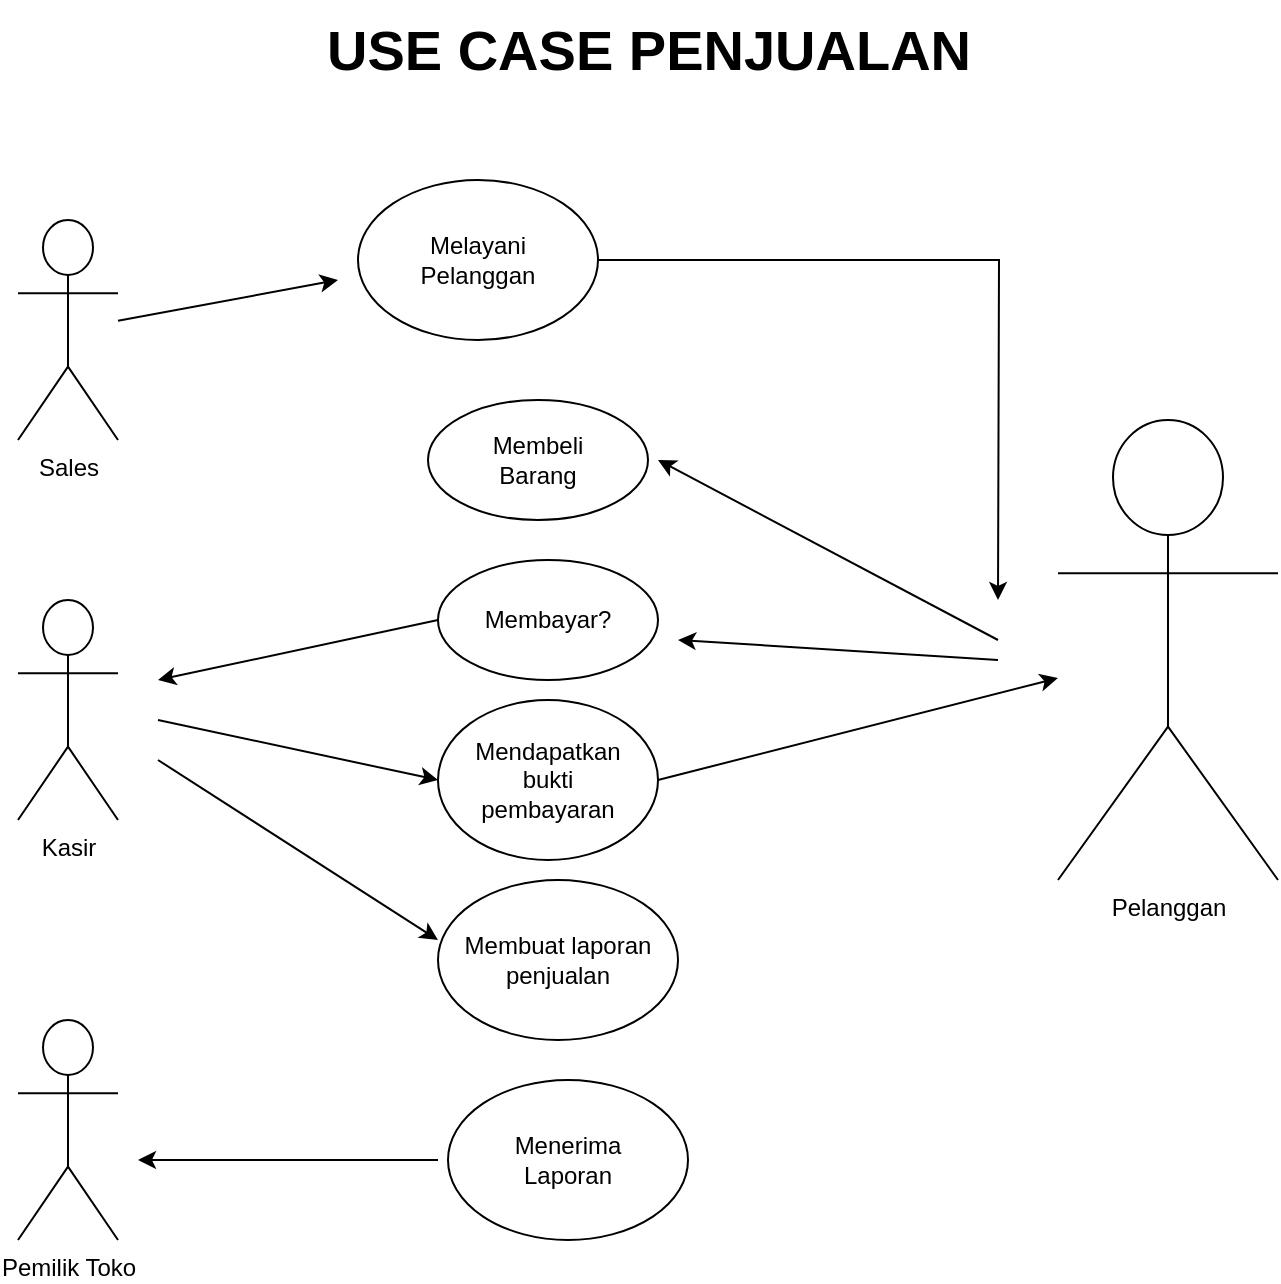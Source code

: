 <mxfile version="22.1.3" type="github">
  <diagram name="Page-1" id="AKFudhWzwGmkqaso0WVK">
    <mxGraphModel dx="1600" dy="869" grid="1" gridSize="10" guides="1" tooltips="1" connect="1" arrows="1" fold="1" page="1" pageScale="1" pageWidth="850" pageHeight="1100" math="0" shadow="0">
      <root>
        <mxCell id="0" />
        <mxCell id="1" parent="0" />
        <mxCell id="sMe3LOdqX09_mYayKkUZ-1" value="Sales" style="shape=umlActor;verticalLabelPosition=bottom;verticalAlign=top;html=1;outlineConnect=0;" vertex="1" parent="1">
          <mxGeometry x="110" y="150" width="50" height="110" as="geometry" />
        </mxCell>
        <mxCell id="sMe3LOdqX09_mYayKkUZ-3" value="Kasir" style="shape=umlActor;verticalLabelPosition=bottom;verticalAlign=top;html=1;outlineConnect=0;" vertex="1" parent="1">
          <mxGeometry x="110" y="340" width="50" height="110" as="geometry" />
        </mxCell>
        <mxCell id="sMe3LOdqX09_mYayKkUZ-4" value="Pemilik Toko" style="shape=umlActor;verticalLabelPosition=bottom;verticalAlign=top;html=1;outlineConnect=0;" vertex="1" parent="1">
          <mxGeometry x="110" y="550" width="50" height="110" as="geometry" />
        </mxCell>
        <mxCell id="sMe3LOdqX09_mYayKkUZ-13" style="edgeStyle=orthogonalEdgeStyle;rounded=0;orthogonalLoop=1;jettySize=auto;html=1;exitX=1;exitY=0.5;exitDx=0;exitDy=0;" edge="1" parent="1" source="sMe3LOdqX09_mYayKkUZ-5">
          <mxGeometry relative="1" as="geometry">
            <mxPoint x="600" y="340" as="targetPoint" />
          </mxGeometry>
        </mxCell>
        <mxCell id="sMe3LOdqX09_mYayKkUZ-5" value="Melayani &lt;br&gt;Pelanggan" style="ellipse;whiteSpace=wrap;html=1;" vertex="1" parent="1">
          <mxGeometry x="280" y="130" width="120" height="80" as="geometry" />
        </mxCell>
        <mxCell id="sMe3LOdqX09_mYayKkUZ-11" value="" style="endArrow=classic;html=1;rounded=0;" edge="1" parent="1" source="sMe3LOdqX09_mYayKkUZ-1">
          <mxGeometry width="50" height="50" relative="1" as="geometry">
            <mxPoint x="220" y="230" as="sourcePoint" />
            <mxPoint x="270" y="180" as="targetPoint" />
          </mxGeometry>
        </mxCell>
        <mxCell id="sMe3LOdqX09_mYayKkUZ-12" value="Pelanggan" style="shape=umlActor;verticalLabelPosition=bottom;verticalAlign=top;html=1;outlineConnect=0;" vertex="1" parent="1">
          <mxGeometry x="630" y="250" width="110" height="230" as="geometry" />
        </mxCell>
        <mxCell id="sMe3LOdqX09_mYayKkUZ-14" value="" style="endArrow=classic;html=1;rounded=0;" edge="1" parent="1">
          <mxGeometry width="50" height="50" relative="1" as="geometry">
            <mxPoint x="600" y="360" as="sourcePoint" />
            <mxPoint x="430" y="270" as="targetPoint" />
          </mxGeometry>
        </mxCell>
        <mxCell id="sMe3LOdqX09_mYayKkUZ-15" value="Membeli&lt;br&gt;Barang" style="ellipse;whiteSpace=wrap;html=1;" vertex="1" parent="1">
          <mxGeometry x="315" y="240" width="110" height="60" as="geometry" />
        </mxCell>
        <mxCell id="sMe3LOdqX09_mYayKkUZ-16" value="" style="endArrow=classic;html=1;rounded=0;" edge="1" parent="1">
          <mxGeometry width="50" height="50" relative="1" as="geometry">
            <mxPoint x="600" y="370" as="sourcePoint" />
            <mxPoint x="440" y="360" as="targetPoint" />
          </mxGeometry>
        </mxCell>
        <mxCell id="sMe3LOdqX09_mYayKkUZ-17" value="Membayar?" style="ellipse;whiteSpace=wrap;html=1;" vertex="1" parent="1">
          <mxGeometry x="320" y="320" width="110" height="60" as="geometry" />
        </mxCell>
        <mxCell id="sMe3LOdqX09_mYayKkUZ-19" value="" style="endArrow=classic;html=1;rounded=0;exitX=0;exitY=0.5;exitDx=0;exitDy=0;" edge="1" parent="1" source="sMe3LOdqX09_mYayKkUZ-17">
          <mxGeometry width="50" height="50" relative="1" as="geometry">
            <mxPoint x="200" y="420" as="sourcePoint" />
            <mxPoint x="180" y="380" as="targetPoint" />
          </mxGeometry>
        </mxCell>
        <mxCell id="sMe3LOdqX09_mYayKkUZ-21" value="" style="endArrow=classic;html=1;rounded=0;entryX=0;entryY=0.5;entryDx=0;entryDy=0;" edge="1" parent="1" target="sMe3LOdqX09_mYayKkUZ-22">
          <mxGeometry width="50" height="50" relative="1" as="geometry">
            <mxPoint x="180" y="400" as="sourcePoint" />
            <mxPoint x="330" y="410" as="targetPoint" />
          </mxGeometry>
        </mxCell>
        <mxCell id="sMe3LOdqX09_mYayKkUZ-22" value="Mendapatkan&lt;br&gt;bukti&lt;br&gt;pembayaran" style="ellipse;whiteSpace=wrap;html=1;" vertex="1" parent="1">
          <mxGeometry x="320" y="390" width="110" height="80" as="geometry" />
        </mxCell>
        <mxCell id="sMe3LOdqX09_mYayKkUZ-23" value="" style="endArrow=classic;html=1;rounded=0;exitX=1;exitY=0.5;exitDx=0;exitDy=0;" edge="1" parent="1" source="sMe3LOdqX09_mYayKkUZ-22" target="sMe3LOdqX09_mYayKkUZ-12">
          <mxGeometry width="50" height="50" relative="1" as="geometry">
            <mxPoint x="430" y="440" as="sourcePoint" />
            <mxPoint x="480" y="390" as="targetPoint" />
          </mxGeometry>
        </mxCell>
        <mxCell id="sMe3LOdqX09_mYayKkUZ-24" value="" style="endArrow=classic;html=1;rounded=0;" edge="1" parent="1">
          <mxGeometry width="50" height="50" relative="1" as="geometry">
            <mxPoint x="180" y="420" as="sourcePoint" />
            <mxPoint x="320" y="510" as="targetPoint" />
          </mxGeometry>
        </mxCell>
        <mxCell id="sMe3LOdqX09_mYayKkUZ-25" value="Membuat laporan&lt;br&gt;penjualan" style="ellipse;whiteSpace=wrap;html=1;" vertex="1" parent="1">
          <mxGeometry x="320" y="480" width="120" height="80" as="geometry" />
        </mxCell>
        <mxCell id="sMe3LOdqX09_mYayKkUZ-27" value="" style="endArrow=classic;html=1;rounded=0;" edge="1" parent="1">
          <mxGeometry width="50" height="50" relative="1" as="geometry">
            <mxPoint x="320" y="620" as="sourcePoint" />
            <mxPoint x="170" y="620" as="targetPoint" />
          </mxGeometry>
        </mxCell>
        <mxCell id="sMe3LOdqX09_mYayKkUZ-28" value="Menerima&lt;br&gt;Laporan" style="ellipse;whiteSpace=wrap;html=1;" vertex="1" parent="1">
          <mxGeometry x="325" y="580" width="120" height="80" as="geometry" />
        </mxCell>
        <mxCell id="sMe3LOdqX09_mYayKkUZ-29" value="USE CASE PENJUALAN" style="text;html=1;align=center;verticalAlign=middle;resizable=0;points=[];autosize=1;strokeColor=none;fillColor=none;fontSize=28;fontStyle=1" vertex="1" parent="1">
          <mxGeometry x="250" y="40" width="350" height="50" as="geometry" />
        </mxCell>
      </root>
    </mxGraphModel>
  </diagram>
</mxfile>
